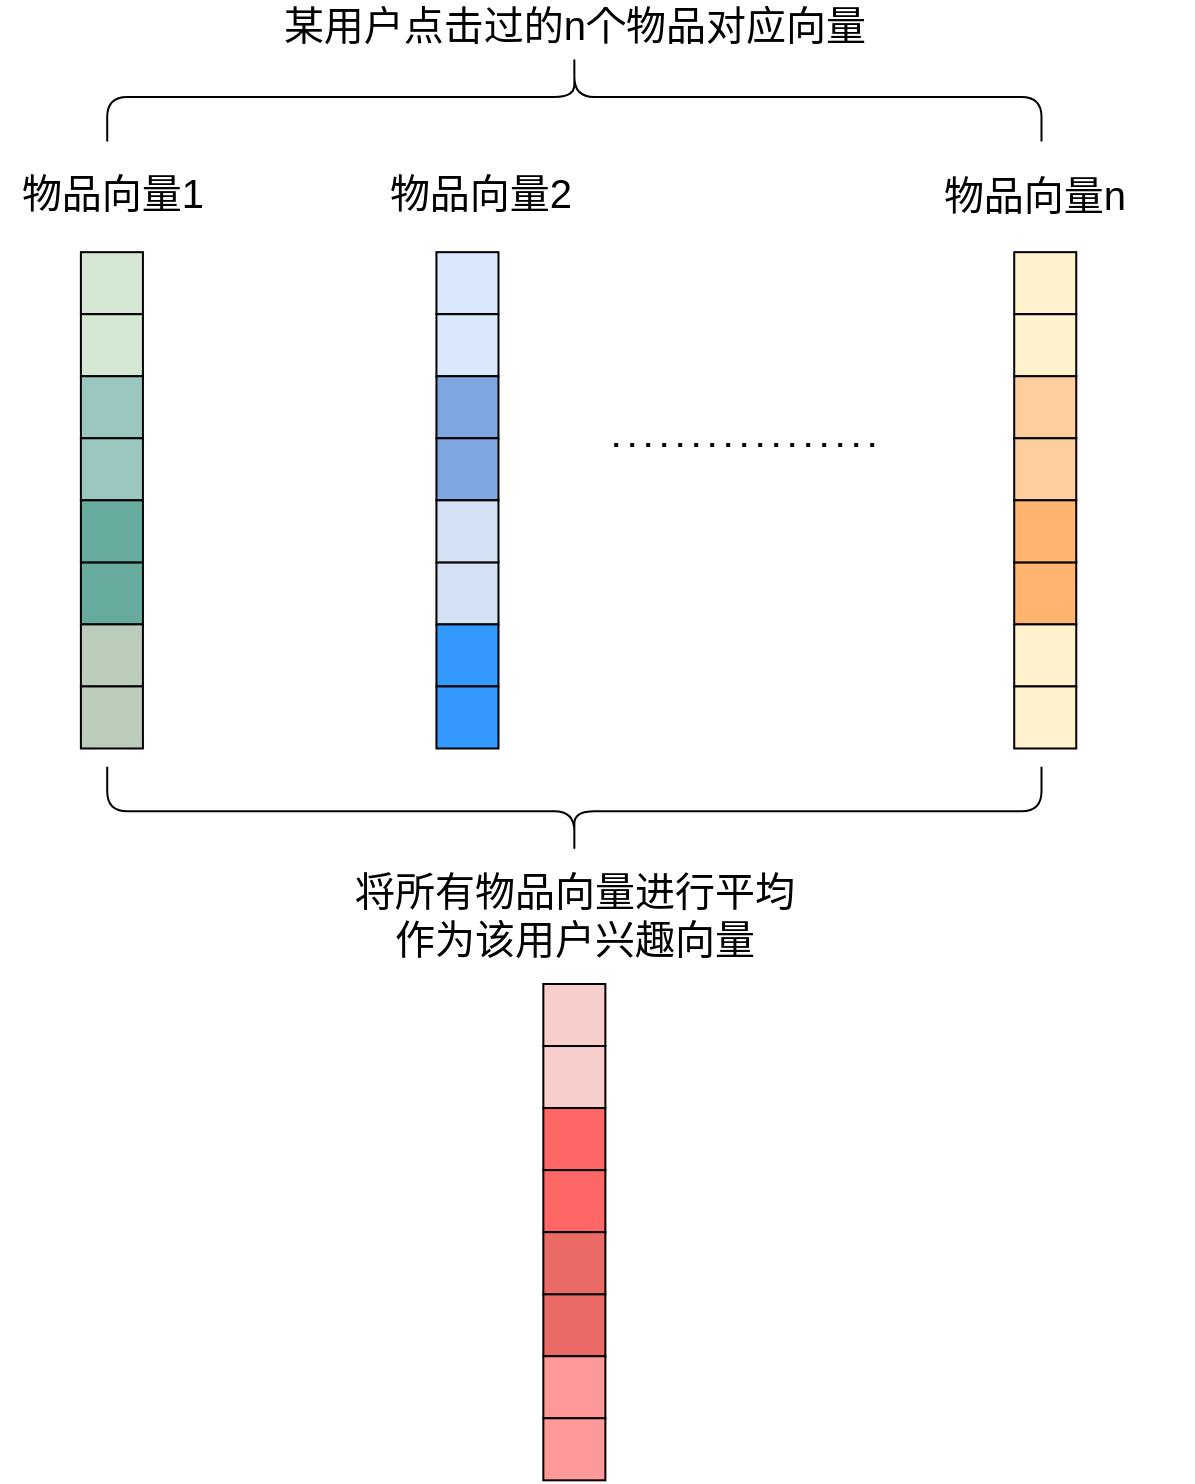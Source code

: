 <mxfile version="17.5.0" type="github">
  <diagram id="FwiXoxbPPSH5Tc8Omc-Q" name="Page-1">
    <mxGraphModel dx="1348" dy="735" grid="1" gridSize="10" guides="1" tooltips="1" connect="1" arrows="1" fold="1" page="1" pageScale="1" pageWidth="827" pageHeight="1169" math="0" shadow="0">
      <root>
        <mxCell id="0" />
        <mxCell id="1" parent="0" />
        <mxCell id="QUSl7qWuNMFko23J_KCo-37" value="" style="shape=curlyBracket;whiteSpace=wrap;html=1;rounded=1;fillColor=#FFF2CC;rotation=90;" vertex="1" parent="1">
          <mxGeometry x="382.96" y="-167.04" width="44.44" height="467.14" as="geometry" />
        </mxCell>
        <mxCell id="QUSl7qWuNMFko23J_KCo-38" value="&lt;font style=&quot;font-size: 20px&quot;&gt;某用户点击过的n个物品对应向量&lt;/font&gt;" style="text;html=1;align=center;verticalAlign=middle;resizable=0;points=[];autosize=1;strokeColor=none;fillColor=none;fontSize=8;fontColor=#000000;" vertex="1" parent="1">
          <mxGeometry x="250.179" y="20" width="310" height="20" as="geometry" />
        </mxCell>
        <mxCell id="HoH9jp2mle0EB2lMlvxW-69" value="" style="group" parent="1" vertex="1" connectable="0">
          <mxGeometry x="580.667" y="82.041" width="133.333" height="317.959" as="geometry" />
        </mxCell>
        <mxCell id="HoH9jp2mle0EB2lMlvxW-70" value="" style="group;rotation=90;" parent="HoH9jp2mle0EB2lMlvxW-69" vertex="1" connectable="0">
          <mxGeometry x="-111.111" y="170.612" width="355.556" height="46.531" as="geometry" />
        </mxCell>
        <mxCell id="HoH9jp2mle0EB2lMlvxW-71" value="" style="whiteSpace=wrap;html=1;aspect=fixed;labelBackgroundColor=#FFFFFF;sketch=0;fontSize=15;strokeColor=#000000;fillColor=#fff2cc;rotation=90;" parent="HoH9jp2mle0EB2lMlvxW-70" vertex="1">
          <mxGeometry x="155.556" y="-108.571" width="31.02" height="31.02" as="geometry" />
        </mxCell>
        <mxCell id="HoH9jp2mle0EB2lMlvxW-72" value="" style="whiteSpace=wrap;html=1;aspect=fixed;labelBackgroundColor=#FFFFFF;sketch=0;fontSize=15;strokeColor=#000000;fillColor=#fff2cc;rotation=90;" parent="HoH9jp2mle0EB2lMlvxW-70" vertex="1">
          <mxGeometry x="155.556" y="-77.551" width="31.02" height="31.02" as="geometry" />
        </mxCell>
        <mxCell id="HoH9jp2mle0EB2lMlvxW-73" value="" style="whiteSpace=wrap;html=1;aspect=fixed;labelBackgroundColor=#FFFFFF;sketch=0;fontSize=15;strokeColor=#000000;fillColor=#FFCE9F;rotation=90;" parent="HoH9jp2mle0EB2lMlvxW-70" vertex="1">
          <mxGeometry x="155.556" y="-46.531" width="31.02" height="31.02" as="geometry" />
        </mxCell>
        <mxCell id="HoH9jp2mle0EB2lMlvxW-74" value="" style="whiteSpace=wrap;html=1;aspect=fixed;labelBackgroundColor=#FFFFFF;sketch=0;fontSize=15;strokeColor=#000000;fillColor=#FFCE9F;rotation=90;" parent="HoH9jp2mle0EB2lMlvxW-70" vertex="1">
          <mxGeometry x="155.556" y="-15.51" width="31.02" height="31.02" as="geometry" />
        </mxCell>
        <mxCell id="HoH9jp2mle0EB2lMlvxW-75" value="" style="whiteSpace=wrap;html=1;aspect=fixed;labelBackgroundColor=#FFFFFF;sketch=0;fontSize=15;strokeColor=#000000;fillColor=#FFB570;rotation=90;" parent="HoH9jp2mle0EB2lMlvxW-70" vertex="1">
          <mxGeometry x="155.556" y="46.531" width="31.02" height="31.02" as="geometry" />
        </mxCell>
        <mxCell id="HoH9jp2mle0EB2lMlvxW-76" value="" style="whiteSpace=wrap;html=1;aspect=fixed;labelBackgroundColor=#FFFFFF;sketch=0;fontSize=15;strokeColor=#000000;fillColor=#FFF2CC;rotation=90;" parent="HoH9jp2mle0EB2lMlvxW-70" vertex="1">
          <mxGeometry x="155.556" y="77.551" width="31.02" height="31.02" as="geometry" />
        </mxCell>
        <mxCell id="HoH9jp2mle0EB2lMlvxW-77" value="" style="whiteSpace=wrap;html=1;aspect=fixed;labelBackgroundColor=#FFFFFF;sketch=0;fontSize=15;strokeColor=#000000;fillColor=#FFF2CC;rotation=90;" parent="HoH9jp2mle0EB2lMlvxW-70" vertex="1">
          <mxGeometry x="155.556" y="108.571" width="31.02" height="31.02" as="geometry" />
        </mxCell>
        <mxCell id="HoH9jp2mle0EB2lMlvxW-78" value="" style="whiteSpace=wrap;html=1;aspect=fixed;labelBackgroundColor=#FFFFFF;sketch=0;fontSize=15;strokeColor=#000000;fillColor=#FFB570;rotation=90;" parent="HoH9jp2mle0EB2lMlvxW-70" vertex="1">
          <mxGeometry x="155.556" y="15.51" width="31.02" height="31.02" as="geometry" />
        </mxCell>
        <mxCell id="HoH9jp2mle0EB2lMlvxW-79" value="&lt;font style=&quot;font-size: 20px;&quot;&gt;物品向量n&lt;/font&gt;" style="text;html=1;align=center;verticalAlign=middle;resizable=0;points=[];autosize=1;strokeColor=none;fillColor=none;fontSize=20;fontColor=#000000;" parent="HoH9jp2mle0EB2lMlvxW-69" vertex="1">
          <mxGeometry x="-0.669" y="17.96" width="110" height="30" as="geometry" />
        </mxCell>
        <mxCell id="HoH9jp2mle0EB2lMlvxW-80" value="" style="endArrow=none;dashed=1;html=1;dashPattern=1 3;strokeWidth=2;rounded=0;" parent="1" edge="1">
          <mxGeometry width="50" height="50" relative="1" as="geometry">
            <mxPoint x="425.111" y="240.493" as="sourcePoint" />
            <mxPoint x="558.444" y="240.493" as="targetPoint" />
          </mxGeometry>
        </mxCell>
        <mxCell id="HoH9jp2mle0EB2lMlvxW-49" value="" style="whiteSpace=wrap;html=1;aspect=fixed;labelBackgroundColor=#FFFFFF;sketch=0;fontSize=15;strokeColor=#000000;fillColor=#d5e8d4;rotation=90;" parent="1" vertex="1">
          <mxGeometry x="158.444" y="144.082" width="31.02" height="31.02" as="geometry" />
        </mxCell>
        <mxCell id="HoH9jp2mle0EB2lMlvxW-50" value="" style="whiteSpace=wrap;html=1;aspect=fixed;labelBackgroundColor=#FFFFFF;sketch=0;fontSize=15;strokeColor=#000000;fillColor=#d5e8d4;rotation=90;" parent="1" vertex="1">
          <mxGeometry x="158.444" y="175.102" width="31.02" height="31.02" as="geometry" />
        </mxCell>
        <mxCell id="HoH9jp2mle0EB2lMlvxW-51" value="" style="whiteSpace=wrap;html=1;aspect=fixed;labelBackgroundColor=#FFFFFF;sketch=0;fontSize=15;strokeColor=#000000;fillColor=#9AC7BF;rotation=90;" parent="1" vertex="1">
          <mxGeometry x="158.444" y="206.122" width="31.02" height="31.02" as="geometry" />
        </mxCell>
        <mxCell id="HoH9jp2mle0EB2lMlvxW-52" value="" style="whiteSpace=wrap;html=1;aspect=fixed;labelBackgroundColor=#FFFFFF;sketch=0;fontSize=15;strokeColor=#000000;fillColor=#9AC7BF;rotation=90;" parent="1" vertex="1">
          <mxGeometry x="158.444" y="237.143" width="31.02" height="31.02" as="geometry" />
        </mxCell>
        <mxCell id="HoH9jp2mle0EB2lMlvxW-53" value="" style="whiteSpace=wrap;html=1;aspect=fixed;labelBackgroundColor=#FFFFFF;sketch=0;fontSize=15;strokeColor=#000000;fillColor=#67AB9F;rotation=90;" parent="1" vertex="1">
          <mxGeometry x="158.444" y="299.184" width="31.02" height="31.02" as="geometry" />
        </mxCell>
        <mxCell id="HoH9jp2mle0EB2lMlvxW-54" value="" style="whiteSpace=wrap;html=1;aspect=fixed;labelBackgroundColor=#FFFFFF;sketch=0;fontSize=15;strokeColor=#000000;fillColor=#BBCCBA;rotation=90;" parent="1" vertex="1">
          <mxGeometry x="158.444" y="330.204" width="31.02" height="31.02" as="geometry" />
        </mxCell>
        <mxCell id="HoH9jp2mle0EB2lMlvxW-55" value="" style="whiteSpace=wrap;html=1;aspect=fixed;labelBackgroundColor=#FFFFFF;sketch=0;fontSize=15;strokeColor=#000000;fillColor=#BBCCBA;rotation=90;" parent="1" vertex="1">
          <mxGeometry x="158.444" y="361.224" width="31.02" height="31.02" as="geometry" />
        </mxCell>
        <mxCell id="HoH9jp2mle0EB2lMlvxW-56" value="" style="whiteSpace=wrap;html=1;aspect=fixed;labelBackgroundColor=#FFFFFF;sketch=0;fontSize=15;strokeColor=#000000;fillColor=#67AB9F;rotation=90;" parent="1" vertex="1">
          <mxGeometry x="158.444" y="268.163" width="31.02" height="31.02" as="geometry" />
        </mxCell>
        <mxCell id="HoH9jp2mle0EB2lMlvxW-57" value="&lt;font style=&quot;font-size: 20px&quot;&gt;物品向量1&lt;/font&gt;" style="text;html=1;align=center;verticalAlign=middle;resizable=0;points=[];autosize=1;strokeColor=none;fillColor=none;fontSize=18;fontColor=#000000;" parent="1" vertex="1">
          <mxGeometry x="118.951" y="100.001" width="110" height="30" as="geometry" />
        </mxCell>
        <mxCell id="HoH9jp2mle0EB2lMlvxW-68" value="&lt;font style=&quot;font-size: 20px&quot;&gt;物品向量2&lt;/font&gt;" style="text;html=1;align=center;verticalAlign=middle;resizable=0;points=[];autosize=1;strokeColor=none;fillColor=none;fontSize=18;fontColor=#000000;" parent="1" vertex="1">
          <mxGeometry x="303.449" y="100.001" width="110" height="30" as="geometry" />
        </mxCell>
        <mxCell id="HoH9jp2mle0EB2lMlvxW-60" value="" style="whiteSpace=wrap;html=1;aspect=fixed;labelBackgroundColor=#FFFFFF;sketch=0;fontSize=15;strokeColor=#000000;fillColor=#dae8fc;rotation=90;" parent="1" vertex="1">
          <mxGeometry x="336.222" y="144.082" width="31.02" height="31.02" as="geometry" />
        </mxCell>
        <mxCell id="HoH9jp2mle0EB2lMlvxW-61" value="" style="whiteSpace=wrap;html=1;aspect=fixed;labelBackgroundColor=#FFFFFF;sketch=0;fontSize=15;strokeColor=#000000;fillColor=#dae8fc;rotation=90;" parent="1" vertex="1">
          <mxGeometry x="336.222" y="175.102" width="31.02" height="31.02" as="geometry" />
        </mxCell>
        <mxCell id="HoH9jp2mle0EB2lMlvxW-62" value="" style="whiteSpace=wrap;html=1;aspect=fixed;labelBackgroundColor=#FFFFFF;sketch=0;fontSize=15;strokeColor=#000000;fillColor=#7EA6E0;rotation=90;" parent="1" vertex="1">
          <mxGeometry x="336.222" y="206.122" width="31.02" height="31.02" as="geometry" />
        </mxCell>
        <mxCell id="HoH9jp2mle0EB2lMlvxW-63" value="" style="whiteSpace=wrap;html=1;aspect=fixed;labelBackgroundColor=#FFFFFF;sketch=0;fontSize=15;strokeColor=#000000;fillColor=#7EA6E0;rotation=90;" parent="1" vertex="1">
          <mxGeometry x="336.222" y="237.143" width="31.02" height="31.02" as="geometry" />
        </mxCell>
        <mxCell id="HoH9jp2mle0EB2lMlvxW-64" value="" style="whiteSpace=wrap;html=1;aspect=fixed;labelBackgroundColor=#FFFFFF;sketch=0;fontSize=15;strokeColor=#000000;fillColor=#D4E1F5;rotation=90;" parent="1" vertex="1">
          <mxGeometry x="336.222" y="299.184" width="31.02" height="31.02" as="geometry" />
        </mxCell>
        <mxCell id="HoH9jp2mle0EB2lMlvxW-65" value="" style="whiteSpace=wrap;html=1;aspect=fixed;labelBackgroundColor=#FFFFFF;sketch=0;fontSize=15;strokeColor=#000000;fillColor=#3399FF;rotation=90;" parent="1" vertex="1">
          <mxGeometry x="336.222" y="330.204" width="31.02" height="31.02" as="geometry" />
        </mxCell>
        <mxCell id="HoH9jp2mle0EB2lMlvxW-66" value="" style="whiteSpace=wrap;html=1;aspect=fixed;labelBackgroundColor=#FFFFFF;sketch=0;fontSize=15;strokeColor=#000000;fillColor=#3399FF;rotation=90;" parent="1" vertex="1">
          <mxGeometry x="336.222" y="361.224" width="31.02" height="31.02" as="geometry" />
        </mxCell>
        <mxCell id="HoH9jp2mle0EB2lMlvxW-67" value="" style="whiteSpace=wrap;html=1;aspect=fixed;labelBackgroundColor=#FFFFFF;sketch=0;fontSize=15;strokeColor=#000000;fillColor=#D4E1F5;rotation=90;" parent="1" vertex="1">
          <mxGeometry x="336.222" y="268.163" width="31.02" height="31.02" as="geometry" />
        </mxCell>
        <mxCell id="QUSl7qWuNMFko23J_KCo-46" value="" style="shape=curlyBracket;whiteSpace=wrap;html=1;rounded=1;fillColor=#FFF2CC;rotation=-90;" vertex="1" parent="1">
          <mxGeometry x="382.96" y="190.0" width="44.44" height="467.14" as="geometry" />
        </mxCell>
        <mxCell id="QUSl7qWuNMFko23J_KCo-47" value="&lt;span style=&quot;font-size: 20px&quot;&gt;将所有物品向量进行平均&lt;br&gt;作为该用户兴趣向量&lt;br&gt;&lt;/span&gt;" style="text;html=1;align=center;verticalAlign=middle;resizable=0;points=[];autosize=1;strokeColor=none;fillColor=none;fontSize=8;fontColor=#000000;" vertex="1" parent="1">
          <mxGeometry x="285.179" y="460" width="240" height="30" as="geometry" />
        </mxCell>
        <mxCell id="QUSl7qWuNMFko23J_KCo-48" value="" style="whiteSpace=wrap;html=1;aspect=fixed;labelBackgroundColor=#FFFFFF;sketch=0;fontSize=15;strokeColor=#000000;fillColor=#f8cecc;rotation=90;" vertex="1" parent="1">
          <mxGeometry x="389.671" y="510.002" width="31.02" height="31.02" as="geometry" />
        </mxCell>
        <mxCell id="QUSl7qWuNMFko23J_KCo-49" value="" style="whiteSpace=wrap;html=1;aspect=fixed;labelBackgroundColor=#FFFFFF;sketch=0;fontSize=15;strokeColor=#000000;fillColor=#f8cecc;rotation=90;" vertex="1" parent="1">
          <mxGeometry x="389.671" y="541.022" width="31.02" height="31.02" as="geometry" />
        </mxCell>
        <mxCell id="QUSl7qWuNMFko23J_KCo-50" value="" style="whiteSpace=wrap;html=1;aspect=fixed;labelBackgroundColor=#FFFFFF;sketch=0;fontSize=15;strokeColor=#000000;fillColor=#FF6666;rotation=90;" vertex="1" parent="1">
          <mxGeometry x="389.671" y="572.042" width="31.02" height="31.02" as="geometry" />
        </mxCell>
        <mxCell id="QUSl7qWuNMFko23J_KCo-51" value="" style="whiteSpace=wrap;html=1;aspect=fixed;labelBackgroundColor=#FFFFFF;sketch=0;fontSize=15;strokeColor=#000000;fillColor=#FF6666;rotation=90;" vertex="1" parent="1">
          <mxGeometry x="389.671" y="603.063" width="31.02" height="31.02" as="geometry" />
        </mxCell>
        <mxCell id="QUSl7qWuNMFko23J_KCo-52" value="" style="whiteSpace=wrap;html=1;aspect=fixed;labelBackgroundColor=#FFFFFF;sketch=0;fontSize=15;strokeColor=#000000;fillColor=#EA6B66;rotation=90;" vertex="1" parent="1">
          <mxGeometry x="389.671" y="665.104" width="31.02" height="31.02" as="geometry" />
        </mxCell>
        <mxCell id="QUSl7qWuNMFko23J_KCo-53" value="" style="whiteSpace=wrap;html=1;aspect=fixed;labelBackgroundColor=#FFFFFF;sketch=0;fontSize=15;strokeColor=#000000;fillColor=#FF9999;rotation=90;" vertex="1" parent="1">
          <mxGeometry x="389.671" y="696.124" width="31.02" height="31.02" as="geometry" />
        </mxCell>
        <mxCell id="QUSl7qWuNMFko23J_KCo-54" value="" style="whiteSpace=wrap;html=1;aspect=fixed;labelBackgroundColor=#FFFFFF;sketch=0;fontSize=15;strokeColor=#000000;fillColor=#FF9999;rotation=90;" vertex="1" parent="1">
          <mxGeometry x="389.671" y="727.144" width="31.02" height="31.02" as="geometry" />
        </mxCell>
        <mxCell id="QUSl7qWuNMFko23J_KCo-55" value="" style="whiteSpace=wrap;html=1;aspect=fixed;labelBackgroundColor=#FFFFFF;sketch=0;fontSize=15;strokeColor=#000000;fillColor=#EA6B66;rotation=90;" vertex="1" parent="1">
          <mxGeometry x="389.671" y="634.083" width="31.02" height="31.02" as="geometry" />
        </mxCell>
      </root>
    </mxGraphModel>
  </diagram>
</mxfile>
